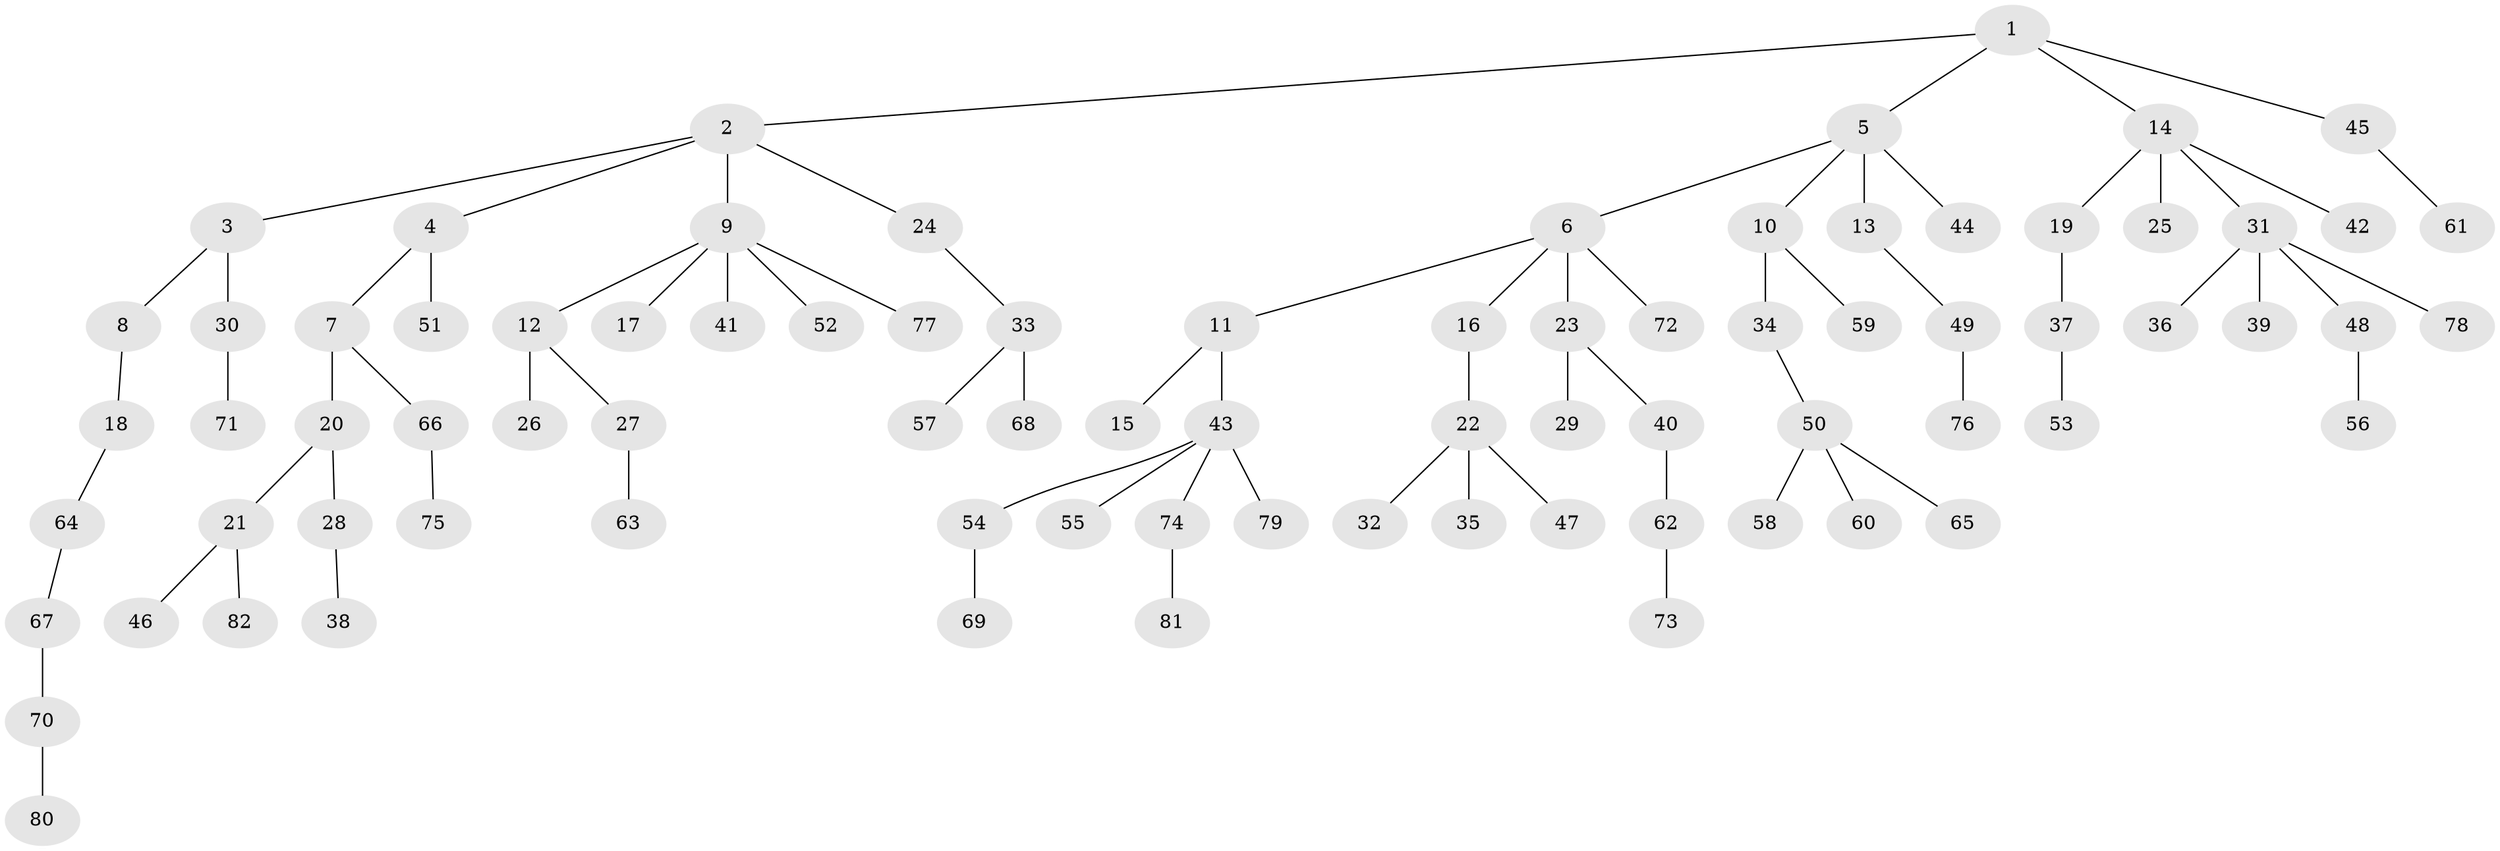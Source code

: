 // coarse degree distribution, {4: 0.13725490196078433, 6: 0.0196078431372549, 2: 0.29411764705882354, 1: 0.49019607843137253, 5: 0.0196078431372549, 3: 0.0392156862745098}
// Generated by graph-tools (version 1.1) at 2025/37/03/04/25 23:37:17]
// undirected, 82 vertices, 81 edges
graph export_dot {
  node [color=gray90,style=filled];
  1;
  2;
  3;
  4;
  5;
  6;
  7;
  8;
  9;
  10;
  11;
  12;
  13;
  14;
  15;
  16;
  17;
  18;
  19;
  20;
  21;
  22;
  23;
  24;
  25;
  26;
  27;
  28;
  29;
  30;
  31;
  32;
  33;
  34;
  35;
  36;
  37;
  38;
  39;
  40;
  41;
  42;
  43;
  44;
  45;
  46;
  47;
  48;
  49;
  50;
  51;
  52;
  53;
  54;
  55;
  56;
  57;
  58;
  59;
  60;
  61;
  62;
  63;
  64;
  65;
  66;
  67;
  68;
  69;
  70;
  71;
  72;
  73;
  74;
  75;
  76;
  77;
  78;
  79;
  80;
  81;
  82;
  1 -- 2;
  1 -- 5;
  1 -- 14;
  1 -- 45;
  2 -- 3;
  2 -- 4;
  2 -- 9;
  2 -- 24;
  3 -- 8;
  3 -- 30;
  4 -- 7;
  4 -- 51;
  5 -- 6;
  5 -- 10;
  5 -- 13;
  5 -- 44;
  6 -- 11;
  6 -- 16;
  6 -- 23;
  6 -- 72;
  7 -- 20;
  7 -- 66;
  8 -- 18;
  9 -- 12;
  9 -- 17;
  9 -- 41;
  9 -- 52;
  9 -- 77;
  10 -- 34;
  10 -- 59;
  11 -- 15;
  11 -- 43;
  12 -- 26;
  12 -- 27;
  13 -- 49;
  14 -- 19;
  14 -- 25;
  14 -- 31;
  14 -- 42;
  16 -- 22;
  18 -- 64;
  19 -- 37;
  20 -- 21;
  20 -- 28;
  21 -- 46;
  21 -- 82;
  22 -- 32;
  22 -- 35;
  22 -- 47;
  23 -- 29;
  23 -- 40;
  24 -- 33;
  27 -- 63;
  28 -- 38;
  30 -- 71;
  31 -- 36;
  31 -- 39;
  31 -- 48;
  31 -- 78;
  33 -- 57;
  33 -- 68;
  34 -- 50;
  37 -- 53;
  40 -- 62;
  43 -- 54;
  43 -- 55;
  43 -- 74;
  43 -- 79;
  45 -- 61;
  48 -- 56;
  49 -- 76;
  50 -- 58;
  50 -- 60;
  50 -- 65;
  54 -- 69;
  62 -- 73;
  64 -- 67;
  66 -- 75;
  67 -- 70;
  70 -- 80;
  74 -- 81;
}
